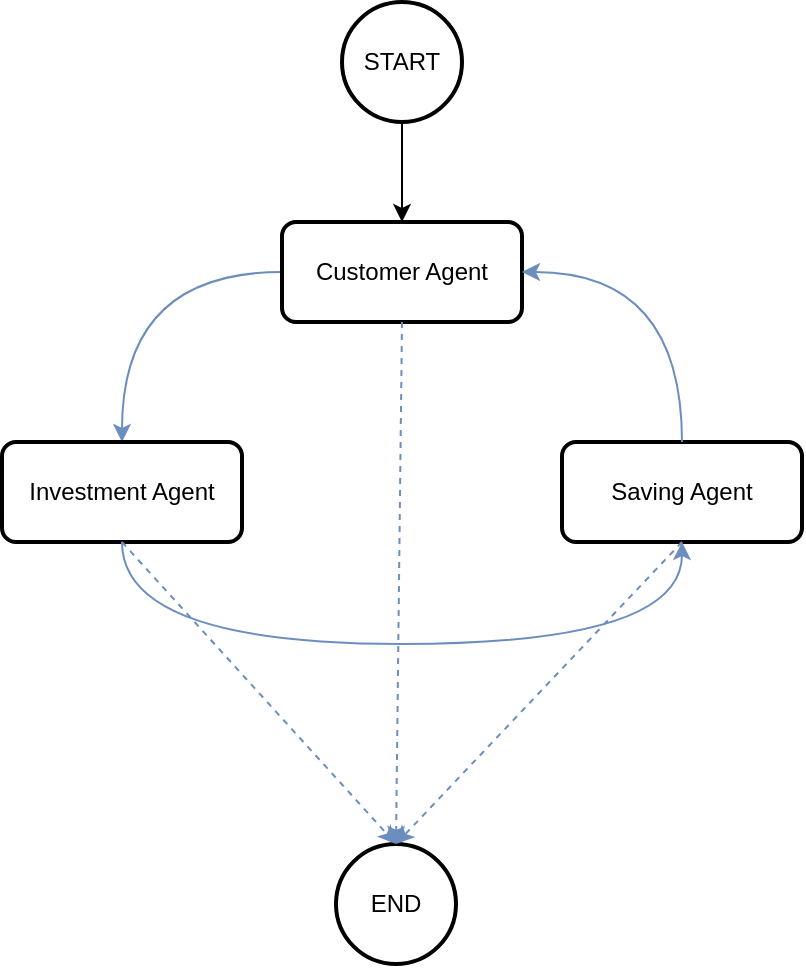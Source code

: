 <mxfile>
    <diagram id="Z3gAyjk-pMmLyL40MJ9L" name="Page-1">
        <mxGraphModel dx="1025" dy="620" grid="0" gridSize="10" guides="1" tooltips="1" connect="1" arrows="1" fold="1" page="1" pageScale="1" pageWidth="1100" pageHeight="850" math="0" shadow="0">
            <root>
                <mxCell id="0"/>
                <mxCell id="1" parent="0"/>
                <mxCell id="7" style="edgeStyle=none;html=1;exitX=0.5;exitY=1;exitDx=0;exitDy=0;exitPerimeter=0;entryX=0.5;entryY=0;entryDx=0;entryDy=0;" parent="1" source="3" target="5" edge="1">
                    <mxGeometry relative="1" as="geometry"/>
                </mxCell>
                <mxCell id="3" value="START" style="strokeWidth=2;html=1;shape=mxgraph.flowchart.start_2;whiteSpace=wrap;" parent="1" vertex="1">
                    <mxGeometry x="400" y="80" width="60" height="60" as="geometry"/>
                </mxCell>
                <mxCell id="4" value="END" style="strokeWidth=2;html=1;shape=mxgraph.flowchart.start_2;whiteSpace=wrap;" parent="1" vertex="1">
                    <mxGeometry x="397" y="501" width="60" height="60" as="geometry"/>
                </mxCell>
                <mxCell id="11" style="html=1;exitX=0;exitY=0.5;exitDx=0;exitDy=0;entryX=0.5;entryY=0;entryDx=0;entryDy=0;startArrow=none;startFill=0;fillColor=#dae8fc;strokeColor=#6c8ebf;edgeStyle=orthogonalEdgeStyle;curved=1;" parent="1" source="5" target="8" edge="1">
                    <mxGeometry relative="1" as="geometry"/>
                </mxCell>
                <mxCell id="5" value="Customer Agent" style="rounded=1;whiteSpace=wrap;html=1;absoluteArcSize=1;arcSize=14;strokeWidth=2;" parent="1" vertex="1">
                    <mxGeometry x="370" y="190" width="120" height="50" as="geometry"/>
                </mxCell>
                <mxCell id="8" value="Investment Agent&lt;span style=&quot;color: rgba(0, 0, 0, 0); font-family: monospace; font-size: 0px; text-align: start;&quot;&gt;%3CmxGraphModel%3E%3Croot%3E%3CmxCell%20id%3D%220%22%2F%3E%3CmxCell%20id%3D%221%22%20parent%3D%220%22%2F%3E%3CmxCell%20id%3D%222%22%20value%3D%22Customer%20Agent%22%20style%3D%22rounded%3D1%3BwhiteSpace%3Dwrap%3Bhtml%3D1%3BabsoluteArcSize%3D1%3BarcSize%3D14%3BstrokeWidth%3D2%3B%22%20vertex%3D%221%22%20parent%3D%221%22%3E%3CmxGeometry%20x%3D%22370%22%20y%3D%22190%22%20width%3D%22120%22%20height%3D%2250%22%20as%3D%22geometry%22%2F%3E%3C%2FmxCell%3E%3C%2Froot%3E%3C%2FmxGraphModel%3E&lt;/span&gt;" style="rounded=1;whiteSpace=wrap;html=1;absoluteArcSize=1;arcSize=14;strokeWidth=2;" parent="1" vertex="1">
                    <mxGeometry x="230" y="300" width="120" height="50" as="geometry"/>
                </mxCell>
                <mxCell id="9" value="Saving Agent" style="rounded=1;whiteSpace=wrap;html=1;absoluteArcSize=1;arcSize=14;strokeWidth=2;" parent="1" vertex="1">
                    <mxGeometry x="510" y="300" width="120" height="50" as="geometry"/>
                </mxCell>
                <mxCell id="12" style="html=1;entryX=0.5;entryY=1;entryDx=0;entryDy=0;startArrow=none;startFill=0;fillColor=#dae8fc;strokeColor=#6c8ebf;exitX=0.5;exitY=1;exitDx=0;exitDy=0;edgeStyle=orthogonalEdgeStyle;curved=1;" parent="1" source="8" target="9" edge="1">
                    <mxGeometry relative="1" as="geometry">
                        <mxPoint x="263" y="415" as="sourcePoint"/>
                        <mxPoint x="330" y="310" as="targetPoint"/>
                        <Array as="points">
                            <mxPoint x="290" y="401"/>
                            <mxPoint x="570" y="401"/>
                        </Array>
                    </mxGeometry>
                </mxCell>
                <mxCell id="13" style="html=1;entryX=0.5;entryY=0;entryDx=0;entryDy=0;startArrow=classic;startFill=1;fillColor=#dae8fc;strokeColor=#6c8ebf;edgeStyle=orthogonalEdgeStyle;curved=1;exitX=1;exitY=0.5;exitDx=0;exitDy=0;endArrow=none;endFill=0;" parent="1" source="5" target="9" edge="1">
                    <mxGeometry relative="1" as="geometry">
                        <mxPoint x="430" y="240" as="sourcePoint"/>
                        <mxPoint x="340" y="320" as="targetPoint"/>
                    </mxGeometry>
                </mxCell>
                <mxCell id="16" style="html=1;entryX=0.5;entryY=0;entryDx=0;entryDy=0;startArrow=none;startFill=0;fillColor=#dae8fc;strokeColor=#6c8ebf;entryPerimeter=0;dashed=1;" parent="1" target="4" edge="1">
                    <mxGeometry relative="1" as="geometry">
                        <mxPoint x="430" y="240" as="sourcePoint"/>
                        <mxPoint x="520" y="335" as="targetPoint"/>
                    </mxGeometry>
                </mxCell>
                <mxCell id="17" style="html=1;entryX=0.5;entryY=0;entryDx=0;entryDy=0;startArrow=none;startFill=0;fillColor=#dae8fc;strokeColor=#6c8ebf;entryPerimeter=0;exitX=0.5;exitY=1;exitDx=0;exitDy=0;dashed=1;" edge="1" parent="1" source="8" target="4">
                    <mxGeometry relative="1" as="geometry">
                        <mxPoint x="440" y="250" as="sourcePoint"/>
                        <mxPoint x="440" y="445" as="targetPoint"/>
                    </mxGeometry>
                </mxCell>
                <mxCell id="18" style="html=1;entryX=0.5;entryY=0;entryDx=0;entryDy=0;startArrow=none;startFill=0;fillColor=#dae8fc;strokeColor=#6c8ebf;entryPerimeter=0;exitX=0.5;exitY=1;exitDx=0;exitDy=0;dashed=1;" edge="1" parent="1" source="9" target="4">
                    <mxGeometry relative="1" as="geometry">
                        <mxPoint x="300" y="360" as="sourcePoint"/>
                        <mxPoint x="432" y="511" as="targetPoint"/>
                    </mxGeometry>
                </mxCell>
            </root>
        </mxGraphModel>
    </diagram>
</mxfile>